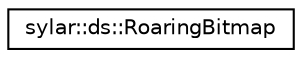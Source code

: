 digraph "类继承关系图"
{
 // LATEX_PDF_SIZE
  edge [fontname="Helvetica",fontsize="10",labelfontname="Helvetica",labelfontsize="10"];
  node [fontname="Helvetica",fontsize="10",shape=record];
  rankdir="LR";
  Node0 [label="sylar::ds::RoaringBitmap",height=0.2,width=0.4,color="black", fillcolor="white", style="filled",URL="$classsylar_1_1ds_1_1RoaringBitmap.html",tooltip=" "];
}
